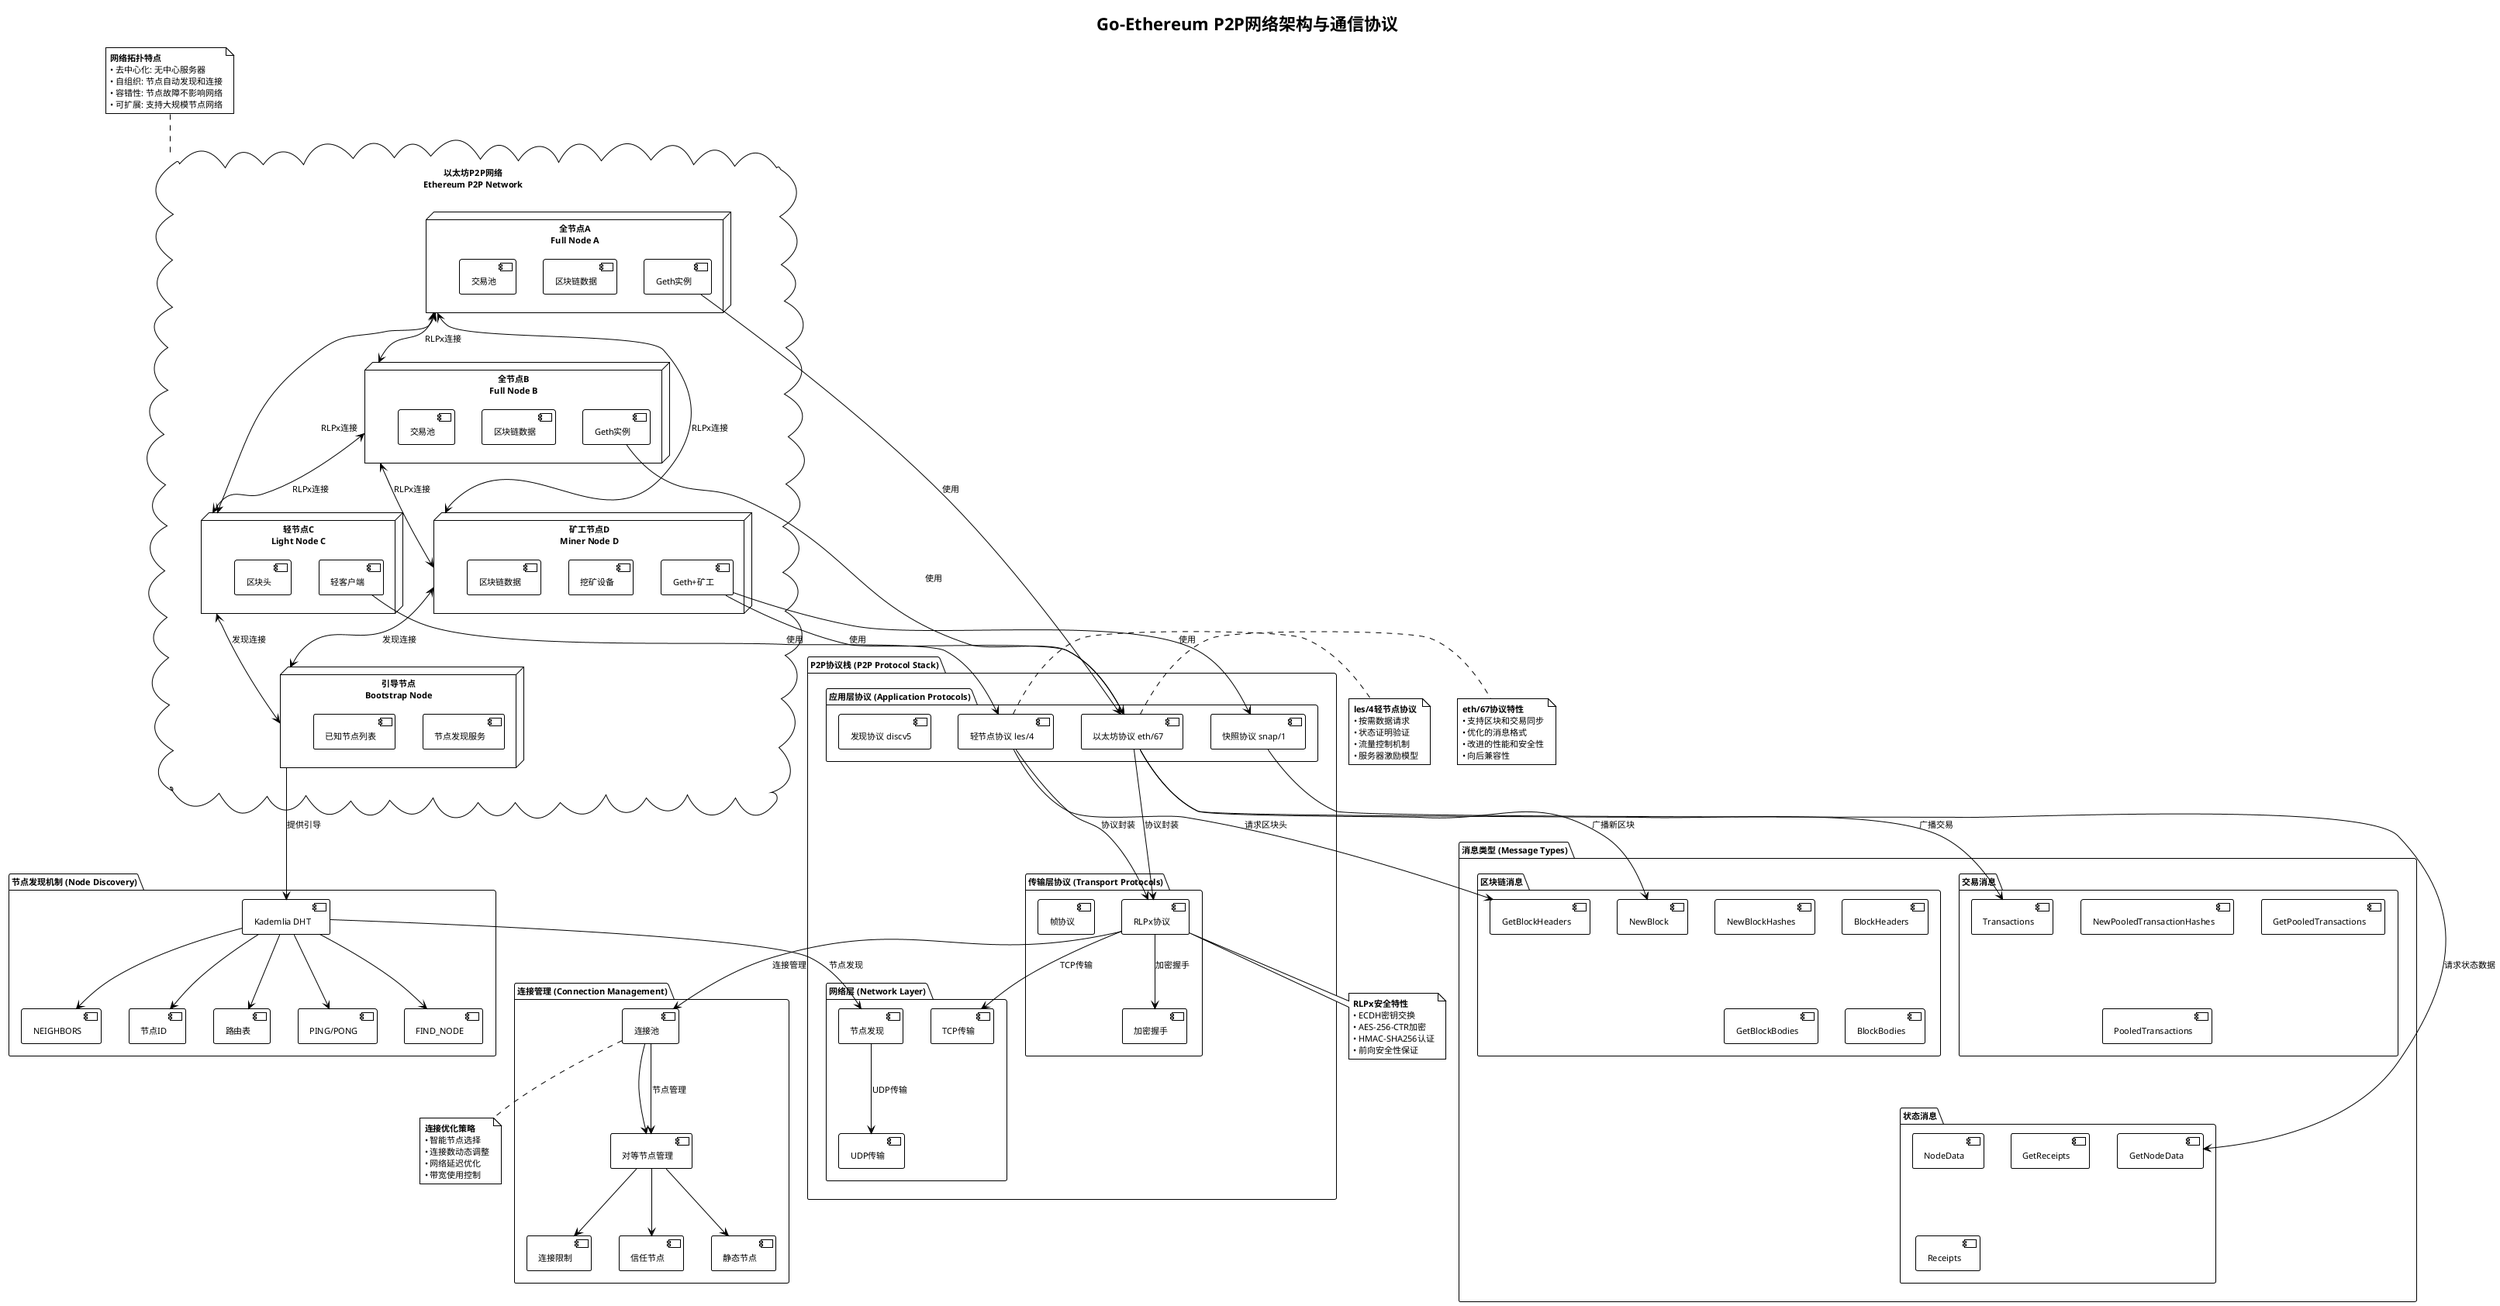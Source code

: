 @startuml P2P网络架构图
!theme plain
skinparam backgroundColor #FFFFFF
skinparam defaultFontName "Microsoft YaHei"
skinparam defaultFontSize 11

title Go-Ethereum P2P网络架构与通信协议

' 定义网络节点
cloud "以太坊P2P网络\nEthereum P2P Network" as network {
    
    node "全节点A\nFull Node A" as nodeA {
        [Geth实例] as gethA
        [区块链数据] as dataA
        [交易池] as txpoolA
    }
    
    node "全节点B\nFull Node B" as nodeB {
        [Geth实例] as gethB
        [区块链数据] as dataB
        [交易池] as txpoolB
    }
    
    node "轻节点C\nLight Node C" as nodeC {
        [轻客户端] as lightC
        [区块头] as headersC
    }
    
    node "矿工节点D\nMiner Node D" as nodeD {
        [Geth+矿工] as minerD
        [挖矿设备] as miningD
        [区块链数据] as dataD
    }
    
    node "引导节点\nBootstrap Node" as bootstrap {
        [节点发现服务] as discovery
        [已知节点列表] as nodelist
    }
}

' P2P协议栈
package "P2P协议栈 (P2P Protocol Stack)" {
    
    package "应用层协议 (Application Protocols)" {
        [以太坊协议 eth/67] as eth67
        [轻节点协议 les/4] as les4
        [快照协议 snap/1] as snap1
        [发现协议 discv5] as discv5
    }
    
    package "传输层协议 (Transport Protocols)" {
        [RLPx协议] as rlpx
        [加密握手] as handshake
        [帧协议] as framing
    }
    
    package "网络层 (Network Layer)" {
        [UDP传输] as udp
        [TCP传输] as tcp
        [节点发现] as discovery_proto
    }
}

' 节点发现机制
package "节点发现机制 (Node Discovery)" {
    
    [Kademlia DHT] as kademlia
    [节点ID] as nodeid
    [路由表] as routing
    [PING/PONG] as pingpong
    [FIND_NODE] as findnode
    [NEIGHBORS] as neighbors
    
    kademlia --> nodeid
    kademlia --> routing
    kademlia --> pingpong
    kademlia --> findnode
    kademlia --> neighbors
}

' 连接管理
package "连接管理 (Connection Management)" {
    
    [连接池] as connpool
    [对等节点管理] as peermgr
    [连接限制] as connlimit
    [信任节点] as trusted
    [静态节点] as static
    
    connpool --> peermgr
    peermgr --> connlimit
    peermgr --> trusted
    peermgr --> static
}

' 消息类型
package "消息类型 (Message Types)" {
    
    package "区块链消息" {
        [NewBlockHashes] as newblockhashes
        [NewBlock] as newblock
        [GetBlockHeaders] as getblockheaders
        [BlockHeaders] as blockheaders
        [GetBlockBodies] as getblockbodies
        [BlockBodies] as blockbodies
    }
    
    package "交易消息" {
        [NewPooledTransactionHashes] as newtxhashes
        [GetPooledTransactions] as getpooltx
        [PooledTransactions] as pooltx
        [Transactions] as transactions
    }
    
    package "状态消息" {
        [GetNodeData] as getnodedata
        [NodeData] as nodedata
        [GetReceipts] as getreceipts
        [Receipts] as receipts
    }
}

' 网络连接
nodeA <--> nodeB : RLPx连接
nodeA <--> nodeC : RLPx连接  
nodeA <--> nodeD : RLPx连接
nodeB <--> nodeC : RLPx连接
nodeB <--> nodeD : RLPx连接
nodeC <--> bootstrap : 发现连接
nodeD <--> bootstrap : 发现连接

' 协议使用
gethA --> eth67 : 使用
gethB --> eth67 : 使用
lightC --> les4 : 使用
minerD --> eth67 : 使用
minerD --> snap1 : 使用

' 发现过程
bootstrap --> kademlia : 提供引导
kademlia --> discovery_proto : 节点发现
discovery_proto --> udp : UDP传输

' 连接建立
eth67 --> rlpx : 协议封装
les4 --> rlpx : 协议封装
rlpx --> tcp : TCP传输
rlpx --> handshake : 加密握手

' 连接管理
rlpx --> connpool : 连接管理
connpool --> peermgr : 节点管理

' 消息流转
eth67 --> newblock : 广播新区块
eth67 --> transactions : 广播交易
les4 --> getblockheaders : 请求区块头
snap1 --> getnodedata : 请求状态数据

' 网络拓扑说明
note top of network
    **网络拓扑特点**
    • 去中心化: 无中心服务器
    • 自组织: 节点自动发现和连接
    • 容错性: 节点故障不影响网络
    • 可扩展: 支持大规模节点网络
end note

' 协议版本说明
note right of eth67
    **eth/67协议特性**
    • 支持区块和交易同步
    • 优化的消息格式
    • 改进的性能和安全性
    • 向后兼容性
end note

note right of les4
    **les/4轻节点协议**
    • 按需数据请求
    • 状态证明验证
    • 流量控制机制
    • 服务器激励模型
end note

' 安全机制说明
note bottom of rlpx
    **RLPx安全特性**
    • ECDH密钥交换
    • AES-256-CTR加密
    • HMAC-SHA256认证
    • 前向安全性保证
end note

' 性能优化
note bottom of connpool
    **连接优化策略**
    • 智能节点选择
    • 连接数动态调整
    • 网络延迟优化
    • 带宽使用控制
end note

@enduml